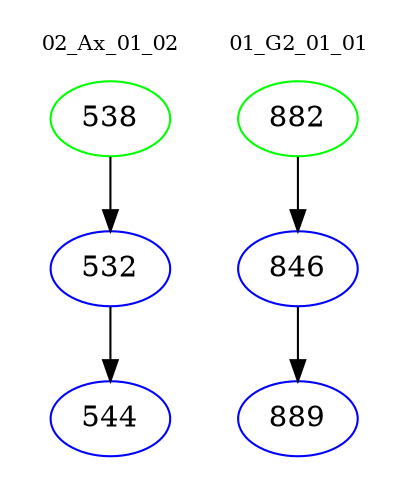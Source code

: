digraph{
subgraph cluster_0 {
color = white
label = "02_Ax_01_02";
fontsize=10;
T0_538 [label="538", color="green"]
T0_538 -> T0_532 [color="black"]
T0_532 [label="532", color="blue"]
T0_532 -> T0_544 [color="black"]
T0_544 [label="544", color="blue"]
}
subgraph cluster_1 {
color = white
label = "01_G2_01_01";
fontsize=10;
T1_882 [label="882", color="green"]
T1_882 -> T1_846 [color="black"]
T1_846 [label="846", color="blue"]
T1_846 -> T1_889 [color="black"]
T1_889 [label="889", color="blue"]
}
}
